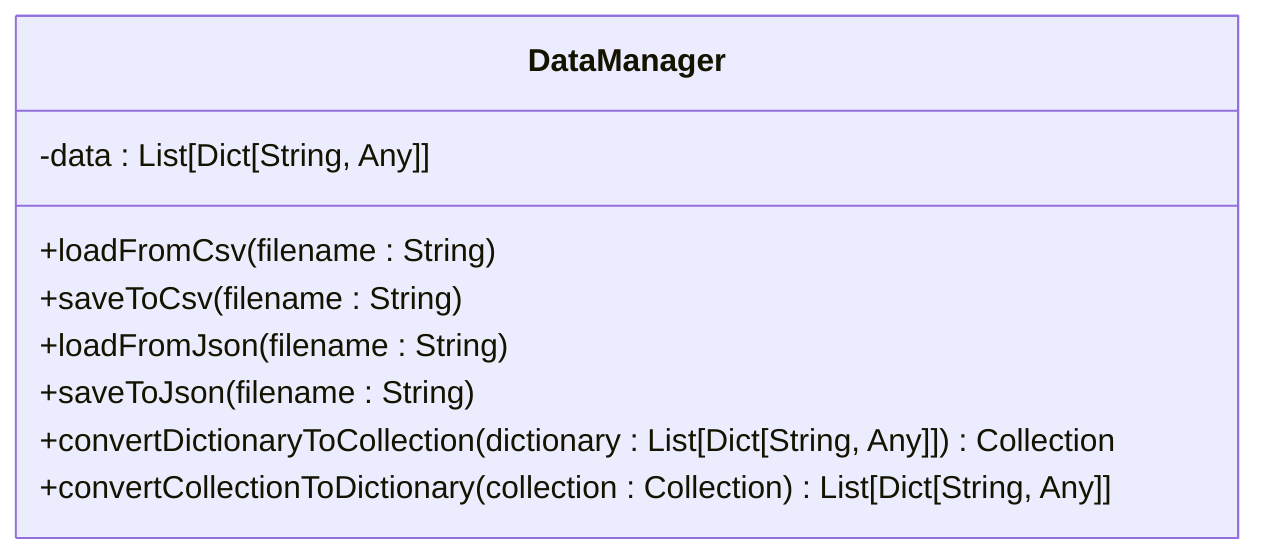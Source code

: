 classDiagram
    class DataManager {
        -data : List[Dict[String, Any]]

        +loadFromCsv(filename : String)
        +saveToCsv(filename : String)
        +loadFromJson(filename : String)
        +saveToJson(filename : String)
        +convertDictionaryToCollection(dictionary : List[Dict[String, Any]]) Collection
        +convertCollectionToDictionary(collection : Collection) List[Dict[String, Any]]
    }